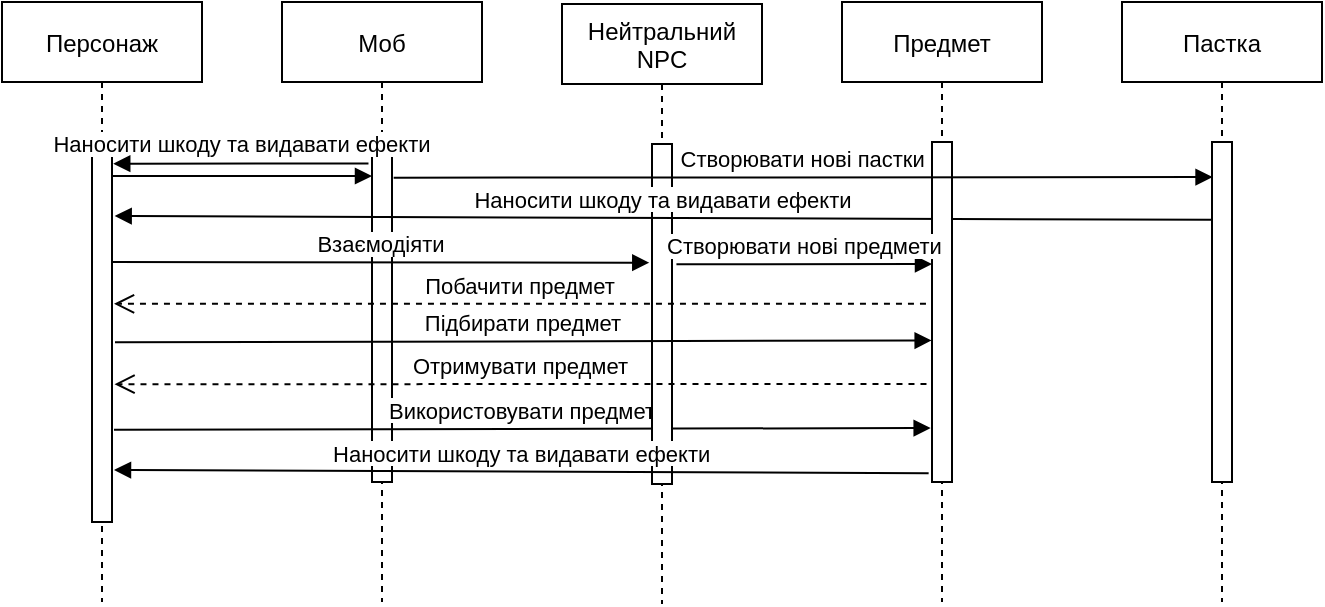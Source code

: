 <mxfile version="20.4.0" type="github">
  <diagram id="kgpKYQtTHZ0yAKxKKP6v" name="Page-1">
    <mxGraphModel dx="1122" dy="406" grid="1" gridSize="10" guides="1" tooltips="1" connect="1" arrows="1" fold="1" page="1" pageScale="1" pageWidth="850" pageHeight="1100" math="0" shadow="0">
      <root>
        <mxCell id="0" />
        <mxCell id="1" parent="0" />
        <mxCell id="3nuBFxr9cyL0pnOWT2aG-1" value="Персонаж" style="shape=umlLifeline;perimeter=lifelinePerimeter;container=1;collapsible=0;recursiveResize=0;rounded=0;shadow=0;strokeWidth=1;" parent="1" vertex="1">
          <mxGeometry x="40" y="80" width="100" height="300" as="geometry" />
        </mxCell>
        <mxCell id="3nuBFxr9cyL0pnOWT2aG-2" value="" style="points=[];perimeter=orthogonalPerimeter;rounded=0;shadow=0;strokeWidth=1;" parent="3nuBFxr9cyL0pnOWT2aG-1" vertex="1">
          <mxGeometry x="45" y="70" width="10" height="190" as="geometry" />
        </mxCell>
        <mxCell id="3nuBFxr9cyL0pnOWT2aG-5" value="Моб" style="shape=umlLifeline;perimeter=lifelinePerimeter;container=1;collapsible=0;recursiveResize=0;rounded=0;shadow=0;strokeWidth=1;" parent="1" vertex="1">
          <mxGeometry x="180" y="80" width="100" height="300" as="geometry" />
        </mxCell>
        <mxCell id="3nuBFxr9cyL0pnOWT2aG-6" value="" style="points=[];perimeter=orthogonalPerimeter;rounded=0;shadow=0;strokeWidth=1;" parent="3nuBFxr9cyL0pnOWT2aG-5" vertex="1">
          <mxGeometry x="45" y="70" width="10" height="170" as="geometry" />
        </mxCell>
        <mxCell id="zq52S6Dk0amT4qmCDl8a-8" value="Взаємодіяти" style="verticalAlign=bottom;endArrow=block;shadow=0;strokeWidth=1;exitX=0.996;exitY=0.471;exitDx=0;exitDy=0;exitPerimeter=0;entryX=-0.14;entryY=0.499;entryDx=0;entryDy=0;entryPerimeter=0;" parent="3nuBFxr9cyL0pnOWT2aG-5" edge="1">
          <mxGeometry relative="1" as="geometry">
            <mxPoint x="-85.0" y="130" as="sourcePoint" />
            <mxPoint x="183.64" y="130.35" as="targetPoint" />
          </mxGeometry>
        </mxCell>
        <mxCell id="mfDb98wtUIVzL8qiFOEz-4" value="Використовувати предмет" style="verticalAlign=bottom;endArrow=block;shadow=0;strokeWidth=1;exitX=1.25;exitY=0.785;exitDx=0;exitDy=0;exitPerimeter=0;entryX=0.083;entryY=0.872;entryDx=0;entryDy=0;entryPerimeter=0;" edge="1" parent="3nuBFxr9cyL0pnOWT2aG-5">
          <mxGeometry relative="1" as="geometry">
            <mxPoint x="-84" y="213.91" as="sourcePoint" />
            <mxPoint x="324.33" y="213.0" as="targetPoint" />
          </mxGeometry>
        </mxCell>
        <mxCell id="3nuBFxr9cyL0pnOWT2aG-8" value="Наносити шкоду та видавати ефекти" style="verticalAlign=bottom;endArrow=block;entryX=0;entryY=0;shadow=0;strokeWidth=1;" parent="1" edge="1">
          <mxGeometry y="7" relative="1" as="geometry">
            <mxPoint x="95" y="167.0" as="sourcePoint" />
            <mxPoint x="225" y="167.0" as="targetPoint" />
            <mxPoint as="offset" />
          </mxGeometry>
        </mxCell>
        <mxCell id="zq52S6Dk0amT4qmCDl8a-1" value="Нейтральний &#xa;NPC" style="shape=umlLifeline;perimeter=lifelinePerimeter;container=1;collapsible=0;recursiveResize=0;rounded=0;shadow=0;strokeWidth=1;" parent="1" vertex="1">
          <mxGeometry x="320" y="81" width="100" height="300" as="geometry" />
        </mxCell>
        <mxCell id="zq52S6Dk0amT4qmCDl8a-2" value="" style="points=[];perimeter=orthogonalPerimeter;rounded=0;shadow=0;strokeWidth=1;" parent="zq52S6Dk0amT4qmCDl8a-1" vertex="1">
          <mxGeometry x="45" y="70" width="10" height="170" as="geometry" />
        </mxCell>
        <mxCell id="mfDb98wtUIVzL8qiFOEz-2" value="Наносити шкоду та видавати ефекти" style="verticalAlign=bottom;endArrow=block;entryX=1.2;entryY=0.225;shadow=0;strokeWidth=1;entryDx=0;entryDy=0;entryPerimeter=0;exitX=-0.067;exitY=0.229;exitDx=0;exitDy=0;exitPerimeter=0;" edge="1" parent="zq52S6Dk0amT4qmCDl8a-1">
          <mxGeometry relative="1" as="geometry">
            <mxPoint x="325" y="107.93" as="sourcePoint" />
            <mxPoint x="-223.66" y="106" as="targetPoint" />
          </mxGeometry>
        </mxCell>
        <mxCell id="3nuBFxr9cyL0pnOWT2aG-9" value="Наносити шкоду та видавати ефекти" style="verticalAlign=bottom;endArrow=block;entryX=1.2;entryY=0.225;shadow=0;strokeWidth=1;entryDx=0;entryDy=0;entryPerimeter=0;exitX=-0.067;exitY=0.261;exitDx=0;exitDy=0;exitPerimeter=0;" parent="zq52S6Dk0amT4qmCDl8a-1" edge="1">
          <mxGeometry relative="1" as="geometry">
            <mxPoint x="183.33" y="234.62" as="sourcePoint" />
            <mxPoint x="-224" y="233" as="targetPoint" />
          </mxGeometry>
        </mxCell>
        <mxCell id="zq52S6Dk0amT4qmCDl8a-3" value="Предмет" style="shape=umlLifeline;perimeter=lifelinePerimeter;container=1;collapsible=0;recursiveResize=0;rounded=0;shadow=0;strokeWidth=1;" parent="1" vertex="1">
          <mxGeometry x="460" y="80" width="100" height="300" as="geometry" />
        </mxCell>
        <mxCell id="zq52S6Dk0amT4qmCDl8a-4" value="" style="points=[];perimeter=orthogonalPerimeter;rounded=0;shadow=0;strokeWidth=1;" parent="zq52S6Dk0amT4qmCDl8a-3" vertex="1">
          <mxGeometry x="45" y="70" width="10" height="170" as="geometry" />
        </mxCell>
        <mxCell id="zq52S6Dk0amT4qmCDl8a-12" value="Створювати нові предмети" style="verticalAlign=bottom;endArrow=block;shadow=0;strokeWidth=1;exitX=1.028;exitY=0.441;exitDx=0;exitDy=0;exitPerimeter=0;entryX=-0.194;entryY=0.44;entryDx=0;entryDy=0;entryPerimeter=0;" parent="zq52S6Dk0amT4qmCDl8a-3" edge="1">
          <mxGeometry relative="1" as="geometry">
            <mxPoint x="-82.78" y="131.17" as="sourcePoint" />
            <mxPoint x="45.0" y="131.0" as="targetPoint" />
          </mxGeometry>
        </mxCell>
        <mxCell id="zq52S6Dk0amT4qmCDl8a-5" value="Пастка" style="shape=umlLifeline;perimeter=lifelinePerimeter;container=1;collapsible=0;recursiveResize=0;rounded=0;shadow=0;strokeWidth=1;" parent="1" vertex="1">
          <mxGeometry x="600" y="80" width="100" height="300" as="geometry" />
        </mxCell>
        <mxCell id="zq52S6Dk0amT4qmCDl8a-6" value="" style="points=[];perimeter=orthogonalPerimeter;rounded=0;shadow=0;strokeWidth=1;" parent="zq52S6Dk0amT4qmCDl8a-5" vertex="1">
          <mxGeometry x="45" y="70" width="10" height="170" as="geometry" />
        </mxCell>
        <mxCell id="zq52S6Dk0amT4qmCDl8a-7" value="" style="verticalAlign=bottom;endArrow=block;entryX=1.062;entryY=0.078;shadow=0;strokeWidth=1;entryDx=0;entryDy=0;entryPerimeter=0;exitX=-0.176;exitY=0.03;exitDx=0;exitDy=0;exitPerimeter=0;" parent="1" edge="1">
          <mxGeometry relative="1" as="geometry">
            <mxPoint x="223.24" y="160.8" as="sourcePoint" />
            <mxPoint x="95.62" y="160.82" as="targetPoint" />
          </mxGeometry>
        </mxCell>
        <mxCell id="zq52S6Dk0amT4qmCDl8a-9" value="Отримувати предмет" style="verticalAlign=bottom;endArrow=open;dashed=1;endSize=8;exitX=-0.176;exitY=0.647;shadow=0;strokeWidth=1;exitDx=0;exitDy=0;exitPerimeter=0;entryX=1.226;entryY=0.598;entryDx=0;entryDy=0;entryPerimeter=0;" parent="1" edge="1">
          <mxGeometry relative="1" as="geometry">
            <mxPoint x="96.26" y="271.1" as="targetPoint" />
            <mxPoint x="502.24" y="271" as="sourcePoint" />
          </mxGeometry>
        </mxCell>
        <mxCell id="zq52S6Dk0amT4qmCDl8a-11" value="Підбирати предмет" style="verticalAlign=bottom;endArrow=block;shadow=0;strokeWidth=1;exitX=1.25;exitY=0.785;exitDx=0;exitDy=0;exitPerimeter=0;entryX=0.083;entryY=0.872;entryDx=0;entryDy=0;entryPerimeter=0;" parent="1" edge="1">
          <mxGeometry relative="1" as="geometry">
            <mxPoint x="96.5" y="250.15" as="sourcePoint" />
            <mxPoint x="504.83" y="249.24" as="targetPoint" />
          </mxGeometry>
        </mxCell>
        <mxCell id="zq52S6Dk0amT4qmCDl8a-13" value="Створювати нові пастки" style="verticalAlign=bottom;endArrow=block;shadow=0;strokeWidth=1;exitX=1.083;exitY=0.105;exitDx=0;exitDy=0;exitPerimeter=0;entryX=0.028;entryY=0.103;entryDx=0;entryDy=0;entryPerimeter=0;" parent="1" source="3nuBFxr9cyL0pnOWT2aG-6" target="zq52S6Dk0amT4qmCDl8a-6" edge="1">
          <mxGeometry relative="1" as="geometry">
            <mxPoint x="387.22" y="159.88" as="sourcePoint" />
            <mxPoint x="515" y="159.72" as="targetPoint" />
          </mxGeometry>
        </mxCell>
        <mxCell id="mfDb98wtUIVzL8qiFOEz-3" value="Побачити предмет" style="verticalAlign=bottom;endArrow=open;dashed=1;endSize=8;exitX=-0.176;exitY=0.647;shadow=0;strokeWidth=1;exitDx=0;exitDy=0;exitPerimeter=0;entryX=1.226;entryY=0.598;entryDx=0;entryDy=0;entryPerimeter=0;" edge="1" parent="1">
          <mxGeometry relative="1" as="geometry">
            <mxPoint x="96.0" y="230.93" as="targetPoint" />
            <mxPoint x="501.98" y="230.83" as="sourcePoint" />
          </mxGeometry>
        </mxCell>
      </root>
    </mxGraphModel>
  </diagram>
</mxfile>
